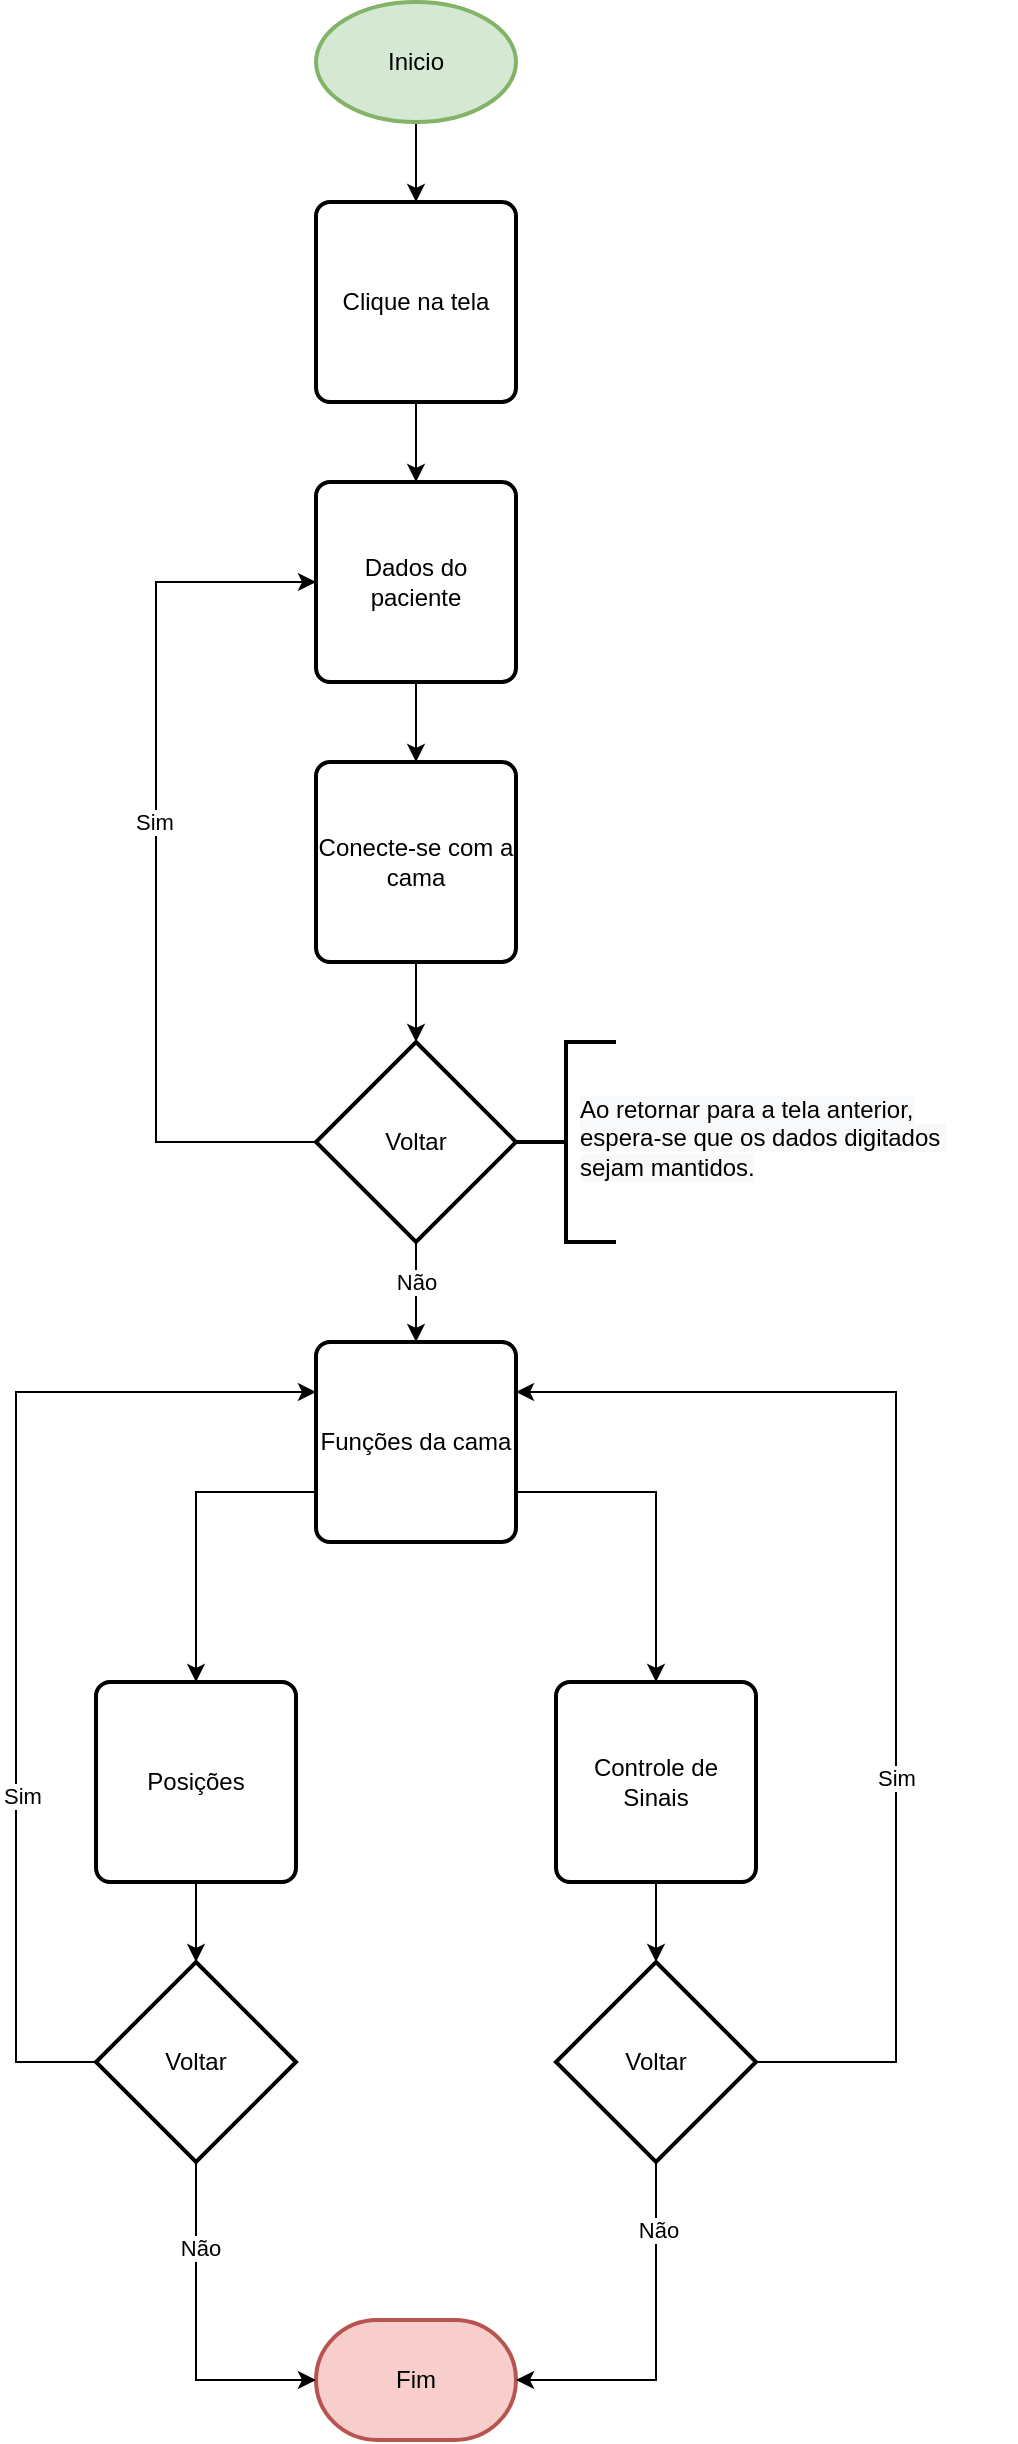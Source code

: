 <mxfile version="20.1.1" type="device"><diagram id="C5RBs43oDa-KdzZeNtuy" name="Page-1"><mxGraphModel dx="981" dy="520" grid="1" gridSize="10" guides="1" tooltips="1" connect="1" arrows="1" fold="1" page="1" pageScale="1" pageWidth="827" pageHeight="1169" math="0" shadow="0"><root><mxCell id="WIyWlLk6GJQsqaUBKTNV-0"/><mxCell id="WIyWlLk6GJQsqaUBKTNV-1" parent="WIyWlLk6GJQsqaUBKTNV-0"/><mxCell id="H4wssrgMmvAGwRC9JrdF-8" style="edgeStyle=orthogonalEdgeStyle;rounded=0;orthogonalLoop=1;jettySize=auto;html=1;entryX=0.5;entryY=0;entryDx=0;entryDy=0;" edge="1" parent="WIyWlLk6GJQsqaUBKTNV-1" source="H4wssrgMmvAGwRC9JrdF-0" target="H4wssrgMmvAGwRC9JrdF-2"><mxGeometry relative="1" as="geometry"/></mxCell><mxCell id="H4wssrgMmvAGwRC9JrdF-0" value="Inicio" style="strokeWidth=2;html=1;shape=mxgraph.flowchart.start_1;whiteSpace=wrap;fillColor=#d5e8d4;strokeColor=#82b366;" vertex="1" parent="WIyWlLk6GJQsqaUBKTNV-1"><mxGeometry x="330" y="10" width="100" height="60" as="geometry"/></mxCell><mxCell id="H4wssrgMmvAGwRC9JrdF-1" value="Fim" style="strokeWidth=2;html=1;shape=mxgraph.flowchart.terminator;whiteSpace=wrap;fillColor=#f8cecc;strokeColor=#b85450;" vertex="1" parent="WIyWlLk6GJQsqaUBKTNV-1"><mxGeometry x="330" y="1169" width="100" height="60" as="geometry"/></mxCell><mxCell id="H4wssrgMmvAGwRC9JrdF-9" style="edgeStyle=orthogonalEdgeStyle;rounded=0;orthogonalLoop=1;jettySize=auto;html=1;entryX=0.5;entryY=0;entryDx=0;entryDy=0;" edge="1" parent="WIyWlLk6GJQsqaUBKTNV-1" source="H4wssrgMmvAGwRC9JrdF-2" target="H4wssrgMmvAGwRC9JrdF-3"><mxGeometry relative="1" as="geometry"/></mxCell><mxCell id="H4wssrgMmvAGwRC9JrdF-2" value="Clique na tela" style="rounded=1;whiteSpace=wrap;html=1;absoluteArcSize=1;arcSize=14;strokeWidth=2;" vertex="1" parent="WIyWlLk6GJQsqaUBKTNV-1"><mxGeometry x="330" y="110" width="100" height="100" as="geometry"/></mxCell><mxCell id="H4wssrgMmvAGwRC9JrdF-10" style="edgeStyle=orthogonalEdgeStyle;rounded=0;orthogonalLoop=1;jettySize=auto;html=1;entryX=0.5;entryY=0;entryDx=0;entryDy=0;" edge="1" parent="WIyWlLk6GJQsqaUBKTNV-1" source="H4wssrgMmvAGwRC9JrdF-3" target="H4wssrgMmvAGwRC9JrdF-4"><mxGeometry relative="1" as="geometry"/></mxCell><mxCell id="H4wssrgMmvAGwRC9JrdF-3" value="Dados do paciente" style="rounded=1;whiteSpace=wrap;html=1;absoluteArcSize=1;arcSize=14;strokeWidth=2;" vertex="1" parent="WIyWlLk6GJQsqaUBKTNV-1"><mxGeometry x="330" y="250" width="100" height="100" as="geometry"/></mxCell><mxCell id="H4wssrgMmvAGwRC9JrdF-53" style="edgeStyle=orthogonalEdgeStyle;rounded=0;orthogonalLoop=1;jettySize=auto;html=1;entryX=0.5;entryY=0;entryDx=0;entryDy=0;entryPerimeter=0;" edge="1" parent="WIyWlLk6GJQsqaUBKTNV-1" source="H4wssrgMmvAGwRC9JrdF-4" target="H4wssrgMmvAGwRC9JrdF-48"><mxGeometry relative="1" as="geometry"/></mxCell><mxCell id="H4wssrgMmvAGwRC9JrdF-4" value="Conecte-se com a cama" style="rounded=1;whiteSpace=wrap;html=1;absoluteArcSize=1;arcSize=14;strokeWidth=2;" vertex="1" parent="WIyWlLk6GJQsqaUBKTNV-1"><mxGeometry x="330" y="390" width="100" height="100" as="geometry"/></mxCell><mxCell id="H4wssrgMmvAGwRC9JrdF-13" style="edgeStyle=orthogonalEdgeStyle;rounded=0;orthogonalLoop=1;jettySize=auto;html=1;entryX=0.5;entryY=0;entryDx=0;entryDy=0;exitX=0;exitY=0.75;exitDx=0;exitDy=0;" edge="1" parent="WIyWlLk6GJQsqaUBKTNV-1" source="H4wssrgMmvAGwRC9JrdF-5" target="H4wssrgMmvAGwRC9JrdF-6"><mxGeometry relative="1" as="geometry"/></mxCell><mxCell id="H4wssrgMmvAGwRC9JrdF-58" style="edgeStyle=orthogonalEdgeStyle;rounded=0;orthogonalLoop=1;jettySize=auto;html=1;entryX=0.5;entryY=0;entryDx=0;entryDy=0;exitX=1;exitY=0.75;exitDx=0;exitDy=0;" edge="1" parent="WIyWlLk6GJQsqaUBKTNV-1" source="H4wssrgMmvAGwRC9JrdF-5" target="H4wssrgMmvAGwRC9JrdF-57"><mxGeometry relative="1" as="geometry"/></mxCell><mxCell id="H4wssrgMmvAGwRC9JrdF-5" value="Funções da cama" style="rounded=1;whiteSpace=wrap;html=1;absoluteArcSize=1;arcSize=14;strokeWidth=2;" vertex="1" parent="WIyWlLk6GJQsqaUBKTNV-1"><mxGeometry x="330" y="680" width="100" height="100" as="geometry"/></mxCell><mxCell id="H4wssrgMmvAGwRC9JrdF-62" style="edgeStyle=orthogonalEdgeStyle;rounded=0;orthogonalLoop=1;jettySize=auto;html=1;entryX=0.5;entryY=0;entryDx=0;entryDy=0;entryPerimeter=0;" edge="1" parent="WIyWlLk6GJQsqaUBKTNV-1" source="H4wssrgMmvAGwRC9JrdF-6" target="H4wssrgMmvAGwRC9JrdF-60"><mxGeometry relative="1" as="geometry"/></mxCell><mxCell id="H4wssrgMmvAGwRC9JrdF-6" value="Posições" style="rounded=1;whiteSpace=wrap;html=1;absoluteArcSize=1;arcSize=14;strokeWidth=2;" vertex="1" parent="WIyWlLk6GJQsqaUBKTNV-1"><mxGeometry x="220" y="850" width="100" height="100" as="geometry"/></mxCell><mxCell id="H4wssrgMmvAGwRC9JrdF-49" style="edgeStyle=orthogonalEdgeStyle;rounded=0;orthogonalLoop=1;jettySize=auto;html=1;entryX=0.5;entryY=0;entryDx=0;entryDy=0;" edge="1" parent="WIyWlLk6GJQsqaUBKTNV-1" source="H4wssrgMmvAGwRC9JrdF-48" target="H4wssrgMmvAGwRC9JrdF-5"><mxGeometry relative="1" as="geometry"/></mxCell><mxCell id="H4wssrgMmvAGwRC9JrdF-52" value="Não" style="edgeLabel;html=1;align=center;verticalAlign=middle;resizable=0;points=[];" vertex="1" connectable="0" parent="H4wssrgMmvAGwRC9JrdF-49"><mxGeometry x="0.271" y="-2" relative="1" as="geometry"><mxPoint x="2" y="-12" as="offset"/></mxGeometry></mxCell><mxCell id="H4wssrgMmvAGwRC9JrdF-50" style="edgeStyle=orthogonalEdgeStyle;rounded=0;orthogonalLoop=1;jettySize=auto;html=1;entryX=0;entryY=0.5;entryDx=0;entryDy=0;exitX=0;exitY=0.5;exitDx=0;exitDy=0;exitPerimeter=0;" edge="1" parent="WIyWlLk6GJQsqaUBKTNV-1" source="H4wssrgMmvAGwRC9JrdF-48" target="H4wssrgMmvAGwRC9JrdF-3"><mxGeometry relative="1" as="geometry"><Array as="points"><mxPoint x="250" y="580"/><mxPoint x="250" y="300"/></Array></mxGeometry></mxCell><mxCell id="H4wssrgMmvAGwRC9JrdF-51" value="Sim" style="edgeLabel;html=1;align=center;verticalAlign=middle;resizable=0;points=[];" vertex="1" connectable="0" parent="H4wssrgMmvAGwRC9JrdF-50"><mxGeometry x="0.092" y="1" relative="1" as="geometry"><mxPoint as="offset"/></mxGeometry></mxCell><mxCell id="H4wssrgMmvAGwRC9JrdF-48" value="Voltar" style="strokeWidth=2;html=1;shape=mxgraph.flowchart.decision;whiteSpace=wrap;" vertex="1" parent="WIyWlLk6GJQsqaUBKTNV-1"><mxGeometry x="330" y="530" width="100" height="100" as="geometry"/></mxCell><mxCell id="H4wssrgMmvAGwRC9JrdF-55" value="" style="strokeWidth=2;html=1;shape=mxgraph.flowchart.annotation_2;align=left;labelPosition=right;pointerEvents=1;" vertex="1" parent="WIyWlLk6GJQsqaUBKTNV-1"><mxGeometry x="430" y="530" width="50" height="100" as="geometry"/></mxCell><mxCell id="H4wssrgMmvAGwRC9JrdF-56" value="&lt;span style=&quot;color: rgb(0, 0, 0); font-family: Helvetica; font-size: 12px; font-style: normal; font-variant-ligatures: normal; font-variant-caps: normal; font-weight: 400; letter-spacing: normal; orphans: 2; text-align: left; text-indent: 0px; text-transform: none; widows: 2; word-spacing: 0px; -webkit-text-stroke-width: 0px; background-color: rgb(248, 249, 250); text-decoration-thickness: initial; text-decoration-style: initial; text-decoration-color: initial; float: none; display: inline !important;&quot;&gt;Ao retornar para a tela anterior,&lt;/span&gt;&lt;br style=&quot;color: rgb(0, 0, 0); font-family: Helvetica; font-size: 12px; font-style: normal; font-variant-ligatures: normal; font-variant-caps: normal; font-weight: 400; letter-spacing: normal; orphans: 2; text-align: left; text-indent: 0px; text-transform: none; widows: 2; word-spacing: 0px; -webkit-text-stroke-width: 0px; background-color: rgb(248, 249, 250); text-decoration-thickness: initial; text-decoration-style: initial; text-decoration-color: initial;&quot;&gt;&lt;span style=&quot;color: rgb(0, 0, 0); font-family: Helvetica; font-size: 12px; font-style: normal; font-variant-ligatures: normal; font-variant-caps: normal; font-weight: 400; letter-spacing: normal; orphans: 2; text-align: left; text-indent: 0px; text-transform: none; widows: 2; word-spacing: 0px; -webkit-text-stroke-width: 0px; background-color: rgb(248, 249, 250); text-decoration-thickness: initial; text-decoration-style: initial; text-decoration-color: initial; float: none; display: inline !important;&quot;&gt;espera-se que os dados digitados&amp;nbsp;&lt;/span&gt;&lt;br style=&quot;color: rgb(0, 0, 0); font-family: Helvetica; font-size: 12px; font-style: normal; font-variant-ligatures: normal; font-variant-caps: normal; font-weight: 400; letter-spacing: normal; orphans: 2; text-align: left; text-indent: 0px; text-transform: none; widows: 2; word-spacing: 0px; -webkit-text-stroke-width: 0px; background-color: rgb(248, 249, 250); text-decoration-thickness: initial; text-decoration-style: initial; text-decoration-color: initial;&quot;&gt;&lt;span style=&quot;color: rgb(0, 0, 0); font-family: Helvetica; font-size: 12px; font-style: normal; font-variant-ligatures: normal; font-variant-caps: normal; font-weight: 400; letter-spacing: normal; orphans: 2; text-align: left; text-indent: 0px; text-transform: none; widows: 2; word-spacing: 0px; -webkit-text-stroke-width: 0px; background-color: rgb(248, 249, 250); text-decoration-thickness: initial; text-decoration-style: initial; text-decoration-color: initial; float: none; display: inline !important;&quot;&gt;sejam mantidos.&lt;/span&gt;" style="text;whiteSpace=wrap;html=1;" vertex="1" parent="WIyWlLk6GJQsqaUBKTNV-1"><mxGeometry x="460" y="550" width="220" height="70" as="geometry"/></mxCell><mxCell id="H4wssrgMmvAGwRC9JrdF-63" style="edgeStyle=orthogonalEdgeStyle;rounded=0;orthogonalLoop=1;jettySize=auto;html=1;entryX=0.5;entryY=0;entryDx=0;entryDy=0;entryPerimeter=0;" edge="1" parent="WIyWlLk6GJQsqaUBKTNV-1" source="H4wssrgMmvAGwRC9JrdF-57" target="H4wssrgMmvAGwRC9JrdF-61"><mxGeometry relative="1" as="geometry"/></mxCell><mxCell id="H4wssrgMmvAGwRC9JrdF-57" value="Controle de Sinais" style="rounded=1;whiteSpace=wrap;html=1;absoluteArcSize=1;arcSize=14;strokeWidth=2;" vertex="1" parent="WIyWlLk6GJQsqaUBKTNV-1"><mxGeometry x="450" y="850" width="100" height="100" as="geometry"/></mxCell><mxCell id="H4wssrgMmvAGwRC9JrdF-64" style="edgeStyle=orthogonalEdgeStyle;rounded=0;orthogonalLoop=1;jettySize=auto;html=1;entryX=0;entryY=0.25;entryDx=0;entryDy=0;exitX=0;exitY=0.5;exitDx=0;exitDy=0;exitPerimeter=0;" edge="1" parent="WIyWlLk6GJQsqaUBKTNV-1" source="H4wssrgMmvAGwRC9JrdF-60" target="H4wssrgMmvAGwRC9JrdF-5"><mxGeometry relative="1" as="geometry"><Array as="points"><mxPoint x="180" y="1040"/><mxPoint x="180" y="705"/></Array></mxGeometry></mxCell><mxCell id="H4wssrgMmvAGwRC9JrdF-68" value="Sim" style="edgeLabel;html=1;align=center;verticalAlign=middle;resizable=0;points=[];" vertex="1" connectable="0" parent="H4wssrgMmvAGwRC9JrdF-64"><mxGeometry x="-0.34" y="-3" relative="1" as="geometry"><mxPoint as="offset"/></mxGeometry></mxCell><mxCell id="H4wssrgMmvAGwRC9JrdF-66" style="edgeStyle=orthogonalEdgeStyle;rounded=0;orthogonalLoop=1;jettySize=auto;html=1;entryX=0;entryY=0.5;entryDx=0;entryDy=0;entryPerimeter=0;exitX=0.5;exitY=1;exitDx=0;exitDy=0;exitPerimeter=0;" edge="1" parent="WIyWlLk6GJQsqaUBKTNV-1" source="H4wssrgMmvAGwRC9JrdF-60" target="H4wssrgMmvAGwRC9JrdF-1"><mxGeometry relative="1" as="geometry"/></mxCell><mxCell id="H4wssrgMmvAGwRC9JrdF-71" value="Não" style="edgeLabel;html=1;align=center;verticalAlign=middle;resizable=0;points=[];" vertex="1" connectable="0" parent="H4wssrgMmvAGwRC9JrdF-66"><mxGeometry x="-0.497" y="2" relative="1" as="geometry"><mxPoint as="offset"/></mxGeometry></mxCell><mxCell id="H4wssrgMmvAGwRC9JrdF-60" value="Voltar" style="strokeWidth=2;html=1;shape=mxgraph.flowchart.decision;whiteSpace=wrap;" vertex="1" parent="WIyWlLk6GJQsqaUBKTNV-1"><mxGeometry x="220" y="990" width="100" height="100" as="geometry"/></mxCell><mxCell id="H4wssrgMmvAGwRC9JrdF-65" style="edgeStyle=orthogonalEdgeStyle;rounded=0;orthogonalLoop=1;jettySize=auto;html=1;entryX=1;entryY=0.25;entryDx=0;entryDy=0;exitX=1;exitY=0.5;exitDx=0;exitDy=0;exitPerimeter=0;" edge="1" parent="WIyWlLk6GJQsqaUBKTNV-1" source="H4wssrgMmvAGwRC9JrdF-61" target="H4wssrgMmvAGwRC9JrdF-5"><mxGeometry relative="1" as="geometry"><Array as="points"><mxPoint x="620" y="1040"/><mxPoint x="620" y="705"/></Array></mxGeometry></mxCell><mxCell id="H4wssrgMmvAGwRC9JrdF-69" value="Sim" style="edgeLabel;html=1;align=center;verticalAlign=middle;resizable=0;points=[];" vertex="1" connectable="0" parent="H4wssrgMmvAGwRC9JrdF-65"><mxGeometry x="-0.288" relative="1" as="geometry"><mxPoint as="offset"/></mxGeometry></mxCell><mxCell id="H4wssrgMmvAGwRC9JrdF-67" style="edgeStyle=orthogonalEdgeStyle;rounded=0;orthogonalLoop=1;jettySize=auto;html=1;entryX=1;entryY=0.5;entryDx=0;entryDy=0;entryPerimeter=0;exitX=0.5;exitY=1;exitDx=0;exitDy=0;exitPerimeter=0;" edge="1" parent="WIyWlLk6GJQsqaUBKTNV-1" source="H4wssrgMmvAGwRC9JrdF-61" target="H4wssrgMmvAGwRC9JrdF-1"><mxGeometry relative="1" as="geometry"/></mxCell><mxCell id="H4wssrgMmvAGwRC9JrdF-70" value="Não" style="edgeLabel;html=1;align=center;verticalAlign=middle;resizable=0;points=[];" vertex="1" connectable="0" parent="H4wssrgMmvAGwRC9JrdF-67"><mxGeometry x="-0.621" y="1" relative="1" as="geometry"><mxPoint as="offset"/></mxGeometry></mxCell><mxCell id="H4wssrgMmvAGwRC9JrdF-61" value="Voltar" style="strokeWidth=2;html=1;shape=mxgraph.flowchart.decision;whiteSpace=wrap;" vertex="1" parent="WIyWlLk6GJQsqaUBKTNV-1"><mxGeometry x="450" y="990" width="100" height="100" as="geometry"/></mxCell></root></mxGraphModel></diagram></mxfile>